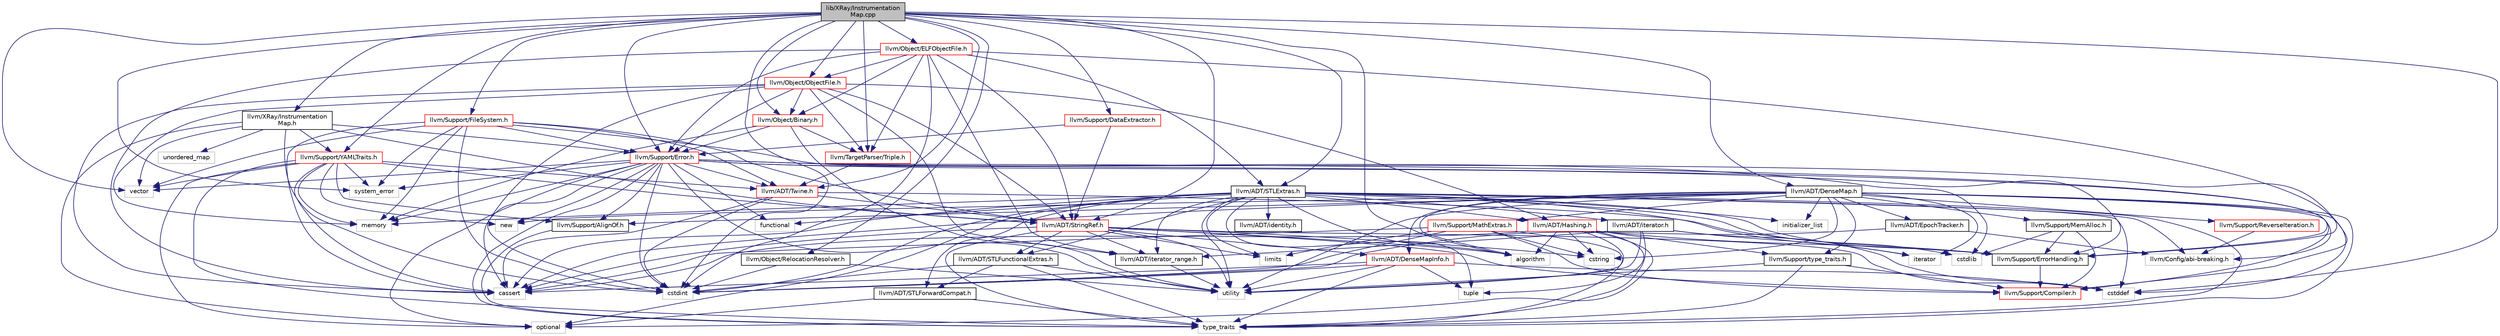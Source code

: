 digraph "lib/XRay/InstrumentationMap.cpp"
{
 // LATEX_PDF_SIZE
  bgcolor="transparent";
  edge [fontname="Helvetica",fontsize="10",labelfontname="Helvetica",labelfontsize="10"];
  node [fontname="Helvetica",fontsize="10",shape=record];
  Node1 [label="lib/XRay/Instrumentation\lMap.cpp",height=0.2,width=0.4,color="black", fillcolor="grey75", style="filled", fontcolor="black",tooltip=" "];
  Node1 -> Node2 [color="midnightblue",fontsize="10",style="solid",fontname="Helvetica"];
  Node2 [label="llvm/XRay/Instrumentation\lMap.h",height=0.2,width=0.4,color="black",URL="$InstrumentationMap_8h.html",tooltip=" "];
  Node2 -> Node3 [color="midnightblue",fontsize="10",style="solid",fontname="Helvetica"];
  Node3 [label="llvm/ADT/StringRef.h",height=0.2,width=0.4,color="red",URL="$StringRef_8h.html",tooltip=" "];
  Node3 -> Node4 [color="midnightblue",fontsize="10",style="solid",fontname="Helvetica"];
  Node4 [label="llvm/ADT/DenseMapInfo.h",height=0.2,width=0.4,color="red",URL="$DenseMapInfo_8h.html",tooltip=" "];
  Node4 -> Node5 [color="midnightblue",fontsize="10",style="solid",fontname="Helvetica"];
  Node5 [label="cassert",height=0.2,width=0.4,color="grey75",tooltip=" "];
  Node4 -> Node6 [color="midnightblue",fontsize="10",style="solid",fontname="Helvetica"];
  Node6 [label="cstddef",height=0.2,width=0.4,color="grey75",tooltip=" "];
  Node4 -> Node7 [color="midnightblue",fontsize="10",style="solid",fontname="Helvetica"];
  Node7 [label="cstdint",height=0.2,width=0.4,color="grey75",tooltip=" "];
  Node4 -> Node8 [color="midnightblue",fontsize="10",style="solid",fontname="Helvetica"];
  Node8 [label="tuple",height=0.2,width=0.4,color="grey75",tooltip=" "];
  Node4 -> Node9 [color="midnightblue",fontsize="10",style="solid",fontname="Helvetica"];
  Node9 [label="type_traits",height=0.2,width=0.4,color="grey75",tooltip=" "];
  Node4 -> Node10 [color="midnightblue",fontsize="10",style="solid",fontname="Helvetica"];
  Node10 [label="utility",height=0.2,width=0.4,color="grey75",tooltip=" "];
  Node3 -> Node12 [color="midnightblue",fontsize="10",style="solid",fontname="Helvetica"];
  Node12 [label="llvm/ADT/STLFunctionalExtras.h",height=0.2,width=0.4,color="black",URL="$STLFunctionalExtras_8h.html",tooltip=" "];
  Node12 -> Node13 [color="midnightblue",fontsize="10",style="solid",fontname="Helvetica"];
  Node13 [label="llvm/ADT/STLForwardCompat.h",height=0.2,width=0.4,color="black",URL="$STLForwardCompat_8h.html",tooltip=" "];
  Node13 -> Node14 [color="midnightblue",fontsize="10",style="solid",fontname="Helvetica"];
  Node14 [label="optional",height=0.2,width=0.4,color="grey75",tooltip=" "];
  Node13 -> Node9 [color="midnightblue",fontsize="10",style="solid",fontname="Helvetica"];
  Node12 -> Node7 [color="midnightblue",fontsize="10",style="solid",fontname="Helvetica"];
  Node12 -> Node9 [color="midnightblue",fontsize="10",style="solid",fontname="Helvetica"];
  Node12 -> Node10 [color="midnightblue",fontsize="10",style="solid",fontname="Helvetica"];
  Node3 -> Node15 [color="midnightblue",fontsize="10",style="solid",fontname="Helvetica"];
  Node15 [label="llvm/ADT/iterator_range.h",height=0.2,width=0.4,color="black",URL="$iterator__range_8h.html",tooltip=" "];
  Node15 -> Node10 [color="midnightblue",fontsize="10",style="solid",fontname="Helvetica"];
  Node3 -> Node16 [color="midnightblue",fontsize="10",style="solid",fontname="Helvetica"];
  Node16 [label="llvm/Support/Compiler.h",height=0.2,width=0.4,color="red",URL="$Compiler_8h.html",tooltip=" "];
  Node3 -> Node19 [color="midnightblue",fontsize="10",style="solid",fontname="Helvetica"];
  Node19 [label="algorithm",height=0.2,width=0.4,color="grey75",tooltip=" "];
  Node3 -> Node5 [color="midnightblue",fontsize="10",style="solid",fontname="Helvetica"];
  Node3 -> Node6 [color="midnightblue",fontsize="10",style="solid",fontname="Helvetica"];
  Node3 -> Node20 [color="midnightblue",fontsize="10",style="solid",fontname="Helvetica"];
  Node20 [label="cstring",height=0.2,width=0.4,color="grey75",tooltip=" "];
  Node3 -> Node21 [color="midnightblue",fontsize="10",style="solid",fontname="Helvetica"];
  Node21 [label="limits",height=0.2,width=0.4,color="grey75",tooltip=" "];
  Node3 -> Node9 [color="midnightblue",fontsize="10",style="solid",fontname="Helvetica"];
  Node3 -> Node10 [color="midnightblue",fontsize="10",style="solid",fontname="Helvetica"];
  Node2 -> Node24 [color="midnightblue",fontsize="10",style="solid",fontname="Helvetica"];
  Node24 [label="llvm/Support/Error.h",height=0.2,width=0.4,color="red",URL="$Support_2Error_8h.html",tooltip=" "];
  Node24 -> Node58 [color="midnightblue",fontsize="10",style="solid",fontname="Helvetica"];
  Node58 [label="llvm/ADT/Twine.h",height=0.2,width=0.4,color="red",URL="$Twine_8h.html",tooltip=" "];
  Node58 -> Node3 [color="midnightblue",fontsize="10",style="solid",fontname="Helvetica"];
  Node58 -> Node48 [color="midnightblue",fontsize="10",style="solid",fontname="Helvetica"];
  Node48 [label="llvm/Support/ErrorHandling.h",height=0.2,width=0.4,color="black",URL="$Support_2ErrorHandling_8h.html",tooltip=" "];
  Node48 -> Node16 [color="midnightblue",fontsize="10",style="solid",fontname="Helvetica"];
  Node58 -> Node5 [color="midnightblue",fontsize="10",style="solid",fontname="Helvetica"];
  Node58 -> Node7 [color="midnightblue",fontsize="10",style="solid",fontname="Helvetica"];
  Node24 -> Node54 [color="midnightblue",fontsize="10",style="solid",fontname="Helvetica"];
  Node54 [label="llvm/Config/abi-breaking.h",height=0.2,width=0.4,color="grey75",tooltip=" "];
  Node24 -> Node59 [color="midnightblue",fontsize="10",style="solid",fontname="Helvetica"];
  Node59 [label="llvm/Support/AlignOf.h",height=0.2,width=0.4,color="black",URL="$AlignOf_8h.html",tooltip=" "];
  Node59 -> Node9 [color="midnightblue",fontsize="10",style="solid",fontname="Helvetica"];
  Node24 -> Node16 [color="midnightblue",fontsize="10",style="solid",fontname="Helvetica"];
  Node24 -> Node48 [color="midnightblue",fontsize="10",style="solid",fontname="Helvetica"];
  Node24 -> Node5 [color="midnightblue",fontsize="10",style="solid",fontname="Helvetica"];
  Node24 -> Node7 [color="midnightblue",fontsize="10",style="solid",fontname="Helvetica"];
  Node24 -> Node29 [color="midnightblue",fontsize="10",style="solid",fontname="Helvetica"];
  Node29 [label="cstdlib",height=0.2,width=0.4,color="grey75",tooltip=" "];
  Node24 -> Node30 [color="midnightblue",fontsize="10",style="solid",fontname="Helvetica"];
  Node30 [label="functional",height=0.2,width=0.4,color="grey75",tooltip=" "];
  Node24 -> Node33 [color="midnightblue",fontsize="10",style="solid",fontname="Helvetica"];
  Node33 [label="memory",height=0.2,width=0.4,color="grey75",tooltip=" "];
  Node24 -> Node34 [color="midnightblue",fontsize="10",style="solid",fontname="Helvetica"];
  Node34 [label="new",height=0.2,width=0.4,color="grey75",tooltip=" "];
  Node24 -> Node14 [color="midnightblue",fontsize="10",style="solid",fontname="Helvetica"];
  Node24 -> Node62 [color="midnightblue",fontsize="10",style="solid",fontname="Helvetica"];
  Node62 [label="system_error",height=0.2,width=0.4,color="grey75",tooltip=" "];
  Node24 -> Node9 [color="midnightblue",fontsize="10",style="solid",fontname="Helvetica"];
  Node24 -> Node10 [color="midnightblue",fontsize="10",style="solid",fontname="Helvetica"];
  Node24 -> Node56 [color="midnightblue",fontsize="10",style="solid",fontname="Helvetica"];
  Node56 [label="vector",height=0.2,width=0.4,color="grey75",tooltip=" "];
  Node2 -> Node66 [color="midnightblue",fontsize="10",style="solid",fontname="Helvetica"];
  Node66 [label="llvm/Support/YAMLTraits.h",height=0.2,width=0.4,color="red",URL="$YAMLTraits_8h.html",tooltip=" "];
  Node66 -> Node3 [color="midnightblue",fontsize="10",style="solid",fontname="Helvetica"];
  Node66 -> Node58 [color="midnightblue",fontsize="10",style="solid",fontname="Helvetica"];
  Node66 -> Node59 [color="midnightblue",fontsize="10",style="solid",fontname="Helvetica"];
  Node66 -> Node5 [color="midnightblue",fontsize="10",style="solid",fontname="Helvetica"];
  Node66 -> Node33 [color="midnightblue",fontsize="10",style="solid",fontname="Helvetica"];
  Node66 -> Node34 [color="midnightblue",fontsize="10",style="solid",fontname="Helvetica"];
  Node66 -> Node14 [color="midnightblue",fontsize="10",style="solid",fontname="Helvetica"];
  Node66 -> Node62 [color="midnightblue",fontsize="10",style="solid",fontname="Helvetica"];
  Node66 -> Node9 [color="midnightblue",fontsize="10",style="solid",fontname="Helvetica"];
  Node66 -> Node56 [color="midnightblue",fontsize="10",style="solid",fontname="Helvetica"];
  Node2 -> Node7 [color="midnightblue",fontsize="10",style="solid",fontname="Helvetica"];
  Node2 -> Node14 [color="midnightblue",fontsize="10",style="solid",fontname="Helvetica"];
  Node2 -> Node85 [color="midnightblue",fontsize="10",style="solid",fontname="Helvetica"];
  Node85 [label="unordered_map",height=0.2,width=0.4,color="grey75",tooltip=" "];
  Node2 -> Node56 [color="midnightblue",fontsize="10",style="solid",fontname="Helvetica"];
  Node1 -> Node86 [color="midnightblue",fontsize="10",style="solid",fontname="Helvetica"];
  Node86 [label="llvm/ADT/DenseMap.h",height=0.2,width=0.4,color="black",URL="$DenseMap_8h.html",tooltip=" "];
  Node86 -> Node4 [color="midnightblue",fontsize="10",style="solid",fontname="Helvetica"];
  Node86 -> Node87 [color="midnightblue",fontsize="10",style="solid",fontname="Helvetica"];
  Node87 [label="llvm/ADT/EpochTracker.h",height=0.2,width=0.4,color="black",URL="$EpochTracker_8h.html",tooltip=" "];
  Node87 -> Node54 [color="midnightblue",fontsize="10",style="solid",fontname="Helvetica"];
  Node87 -> Node7 [color="midnightblue",fontsize="10",style="solid",fontname="Helvetica"];
  Node86 -> Node59 [color="midnightblue",fontsize="10",style="solid",fontname="Helvetica"];
  Node86 -> Node16 [color="midnightblue",fontsize="10",style="solid",fontname="Helvetica"];
  Node86 -> Node38 [color="midnightblue",fontsize="10",style="solid",fontname="Helvetica"];
  Node38 [label="llvm/Support/MathExtras.h",height=0.2,width=0.4,color="red",URL="$MathExtras_8h.html",tooltip=" "];
  Node38 -> Node16 [color="midnightblue",fontsize="10",style="solid",fontname="Helvetica"];
  Node38 -> Node5 [color="midnightblue",fontsize="10",style="solid",fontname="Helvetica"];
  Node38 -> Node7 [color="midnightblue",fontsize="10",style="solid",fontname="Helvetica"];
  Node38 -> Node20 [color="midnightblue",fontsize="10",style="solid",fontname="Helvetica"];
  Node38 -> Node21 [color="midnightblue",fontsize="10",style="solid",fontname="Helvetica"];
  Node38 -> Node9 [color="midnightblue",fontsize="10",style="solid",fontname="Helvetica"];
  Node86 -> Node71 [color="midnightblue",fontsize="10",style="solid",fontname="Helvetica"];
  Node71 [label="llvm/Support/MemAlloc.h",height=0.2,width=0.4,color="black",URL="$MemAlloc_8h.html",tooltip=" "];
  Node71 -> Node16 [color="midnightblue",fontsize="10",style="solid",fontname="Helvetica"];
  Node71 -> Node48 [color="midnightblue",fontsize="10",style="solid",fontname="Helvetica"];
  Node71 -> Node29 [color="midnightblue",fontsize="10",style="solid",fontname="Helvetica"];
  Node86 -> Node88 [color="midnightblue",fontsize="10",style="solid",fontname="Helvetica"];
  Node88 [label="llvm/Support/ReverseIteration.h",height=0.2,width=0.4,color="red",URL="$ReverseIteration_8h.html",tooltip=" "];
  Node88 -> Node54 [color="midnightblue",fontsize="10",style="solid",fontname="Helvetica"];
  Node86 -> Node28 [color="midnightblue",fontsize="10",style="solid",fontname="Helvetica"];
  Node28 [label="llvm/Support/type_traits.h",height=0.2,width=0.4,color="black",URL="$type__traits_8h.html",tooltip=" "];
  Node28 -> Node16 [color="midnightblue",fontsize="10",style="solid",fontname="Helvetica"];
  Node28 -> Node9 [color="midnightblue",fontsize="10",style="solid",fontname="Helvetica"];
  Node28 -> Node10 [color="midnightblue",fontsize="10",style="solid",fontname="Helvetica"];
  Node86 -> Node19 [color="midnightblue",fontsize="10",style="solid",fontname="Helvetica"];
  Node86 -> Node5 [color="midnightblue",fontsize="10",style="solid",fontname="Helvetica"];
  Node86 -> Node6 [color="midnightblue",fontsize="10",style="solid",fontname="Helvetica"];
  Node86 -> Node20 [color="midnightblue",fontsize="10",style="solid",fontname="Helvetica"];
  Node86 -> Node31 [color="midnightblue",fontsize="10",style="solid",fontname="Helvetica"];
  Node31 [label="initializer_list",height=0.2,width=0.4,color="grey75",tooltip=" "];
  Node86 -> Node32 [color="midnightblue",fontsize="10",style="solid",fontname="Helvetica"];
  Node32 [label="iterator",height=0.2,width=0.4,color="grey75",tooltip=" "];
  Node86 -> Node34 [color="midnightblue",fontsize="10",style="solid",fontname="Helvetica"];
  Node86 -> Node9 [color="midnightblue",fontsize="10",style="solid",fontname="Helvetica"];
  Node86 -> Node10 [color="midnightblue",fontsize="10",style="solid",fontname="Helvetica"];
  Node1 -> Node51 [color="midnightblue",fontsize="10",style="solid",fontname="Helvetica"];
  Node51 [label="llvm/ADT/STLExtras.h",height=0.2,width=0.4,color="black",URL="$STLExtras_8h.html",tooltip=" "];
  Node51 -> Node42 [color="midnightblue",fontsize="10",style="solid",fontname="Helvetica"];
  Node42 [label="llvm/ADT/Hashing.h",height=0.2,width=0.4,color="red",URL="$Hashing_8h.html",tooltip=" "];
  Node42 -> Node48 [color="midnightblue",fontsize="10",style="solid",fontname="Helvetica"];
  Node42 -> Node28 [color="midnightblue",fontsize="10",style="solid",fontname="Helvetica"];
  Node42 -> Node19 [color="midnightblue",fontsize="10",style="solid",fontname="Helvetica"];
  Node42 -> Node5 [color="midnightblue",fontsize="10",style="solid",fontname="Helvetica"];
  Node42 -> Node20 [color="midnightblue",fontsize="10",style="solid",fontname="Helvetica"];
  Node42 -> Node14 [color="midnightblue",fontsize="10",style="solid",fontname="Helvetica"];
  Node42 -> Node8 [color="midnightblue",fontsize="10",style="solid",fontname="Helvetica"];
  Node42 -> Node10 [color="midnightblue",fontsize="10",style="solid",fontname="Helvetica"];
  Node51 -> Node13 [color="midnightblue",fontsize="10",style="solid",fontname="Helvetica"];
  Node51 -> Node12 [color="midnightblue",fontsize="10",style="solid",fontname="Helvetica"];
  Node51 -> Node52 [color="midnightblue",fontsize="10",style="solid",fontname="Helvetica"];
  Node52 [label="llvm/ADT/identity.h",height=0.2,width=0.4,color="black",URL="$identity_8h.html",tooltip=" "];
  Node51 -> Node53 [color="midnightblue",fontsize="10",style="solid",fontname="Helvetica"];
  Node53 [label="llvm/ADT/iterator.h",height=0.2,width=0.4,color="black",URL="$iterator_8h.html",tooltip=" "];
  Node53 -> Node15 [color="midnightblue",fontsize="10",style="solid",fontname="Helvetica"];
  Node53 -> Node6 [color="midnightblue",fontsize="10",style="solid",fontname="Helvetica"];
  Node53 -> Node32 [color="midnightblue",fontsize="10",style="solid",fontname="Helvetica"];
  Node53 -> Node9 [color="midnightblue",fontsize="10",style="solid",fontname="Helvetica"];
  Node53 -> Node10 [color="midnightblue",fontsize="10",style="solid",fontname="Helvetica"];
  Node51 -> Node15 [color="midnightblue",fontsize="10",style="solid",fontname="Helvetica"];
  Node51 -> Node54 [color="midnightblue",fontsize="10",style="solid",fontname="Helvetica"];
  Node51 -> Node48 [color="midnightblue",fontsize="10",style="solid",fontname="Helvetica"];
  Node51 -> Node19 [color="midnightblue",fontsize="10",style="solid",fontname="Helvetica"];
  Node51 -> Node5 [color="midnightblue",fontsize="10",style="solid",fontname="Helvetica"];
  Node51 -> Node6 [color="midnightblue",fontsize="10",style="solid",fontname="Helvetica"];
  Node51 -> Node7 [color="midnightblue",fontsize="10",style="solid",fontname="Helvetica"];
  Node51 -> Node29 [color="midnightblue",fontsize="10",style="solid",fontname="Helvetica"];
  Node51 -> Node30 [color="midnightblue",fontsize="10",style="solid",fontname="Helvetica"];
  Node51 -> Node31 [color="midnightblue",fontsize="10",style="solid",fontname="Helvetica"];
  Node51 -> Node32 [color="midnightblue",fontsize="10",style="solid",fontname="Helvetica"];
  Node51 -> Node21 [color="midnightblue",fontsize="10",style="solid",fontname="Helvetica"];
  Node51 -> Node33 [color="midnightblue",fontsize="10",style="solid",fontname="Helvetica"];
  Node51 -> Node14 [color="midnightblue",fontsize="10",style="solid",fontname="Helvetica"];
  Node51 -> Node8 [color="midnightblue",fontsize="10",style="solid",fontname="Helvetica"];
  Node51 -> Node9 [color="midnightblue",fontsize="10",style="solid",fontname="Helvetica"];
  Node51 -> Node10 [color="midnightblue",fontsize="10",style="solid",fontname="Helvetica"];
  Node1 -> Node3 [color="midnightblue",fontsize="10",style="solid",fontname="Helvetica"];
  Node1 -> Node58 [color="midnightblue",fontsize="10",style="solid",fontname="Helvetica"];
  Node1 -> Node89 [color="midnightblue",fontsize="10",style="solid",fontname="Helvetica"];
  Node89 [label="llvm/Object/Binary.h",height=0.2,width=0.4,color="red",URL="$Binary_8h.html",tooltip=" "];
  Node89 -> Node24 [color="midnightblue",fontsize="10",style="solid",fontname="Helvetica"];
  Node89 -> Node91 [color="midnightblue",fontsize="10",style="solid",fontname="Helvetica"];
  Node91 [label="llvm/TargetParser/Triple.h",height=0.2,width=0.4,color="red",URL="$Triple_8h.html",tooltip=" "];
  Node91 -> Node58 [color="midnightblue",fontsize="10",style="solid",fontname="Helvetica"];
  Node89 -> Node33 [color="midnightblue",fontsize="10",style="solid",fontname="Helvetica"];
  Node89 -> Node10 [color="midnightblue",fontsize="10",style="solid",fontname="Helvetica"];
  Node1 -> Node93 [color="midnightblue",fontsize="10",style="solid",fontname="Helvetica"];
  Node93 [label="llvm/Object/ELFObjectFile.h",height=0.2,width=0.4,color="red",URL="$ELFObjectFile_8h.html",tooltip=" "];
  Node93 -> Node51 [color="midnightblue",fontsize="10",style="solid",fontname="Helvetica"];
  Node93 -> Node3 [color="midnightblue",fontsize="10",style="solid",fontname="Helvetica"];
  Node93 -> Node15 [color="midnightblue",fontsize="10",style="solid",fontname="Helvetica"];
  Node93 -> Node89 [color="midnightblue",fontsize="10",style="solid",fontname="Helvetica"];
  Node93 -> Node121 [color="midnightblue",fontsize="10",style="solid",fontname="Helvetica"];
  Node121 [label="llvm/Object/ObjectFile.h",height=0.2,width=0.4,color="red",URL="$ObjectFile_8h.html",tooltip=" "];
  Node121 -> Node42 [color="midnightblue",fontsize="10",style="solid",fontname="Helvetica"];
  Node121 -> Node3 [color="midnightblue",fontsize="10",style="solid",fontname="Helvetica"];
  Node121 -> Node15 [color="midnightblue",fontsize="10",style="solid",fontname="Helvetica"];
  Node121 -> Node89 [color="midnightblue",fontsize="10",style="solid",fontname="Helvetica"];
  Node121 -> Node24 [color="midnightblue",fontsize="10",style="solid",fontname="Helvetica"];
  Node121 -> Node91 [color="midnightblue",fontsize="10",style="solid",fontname="Helvetica"];
  Node121 -> Node5 [color="midnightblue",fontsize="10",style="solid",fontname="Helvetica"];
  Node121 -> Node7 [color="midnightblue",fontsize="10",style="solid",fontname="Helvetica"];
  Node121 -> Node33 [color="midnightblue",fontsize="10",style="solid",fontname="Helvetica"];
  Node93 -> Node24 [color="midnightblue",fontsize="10",style="solid",fontname="Helvetica"];
  Node93 -> Node48 [color="midnightblue",fontsize="10",style="solid",fontname="Helvetica"];
  Node93 -> Node91 [color="midnightblue",fontsize="10",style="solid",fontname="Helvetica"];
  Node93 -> Node5 [color="midnightblue",fontsize="10",style="solid",fontname="Helvetica"];
  Node93 -> Node7 [color="midnightblue",fontsize="10",style="solid",fontname="Helvetica"];
  Node1 -> Node121 [color="midnightblue",fontsize="10",style="solid",fontname="Helvetica"];
  Node1 -> Node139 [color="midnightblue",fontsize="10",style="solid",fontname="Helvetica"];
  Node139 [label="llvm/Object/RelocationResolver.h",height=0.2,width=0.4,color="black",URL="$RelocationResolver_8h.html",tooltip=" "];
  Node139 -> Node7 [color="midnightblue",fontsize="10",style="solid",fontname="Helvetica"];
  Node139 -> Node10 [color="midnightblue",fontsize="10",style="solid",fontname="Helvetica"];
  Node1 -> Node129 [color="midnightblue",fontsize="10",style="solid",fontname="Helvetica"];
  Node129 [label="llvm/Support/DataExtractor.h",height=0.2,width=0.4,color="red",URL="$DataExtractor_8h.html",tooltip=" "];
  Node129 -> Node3 [color="midnightblue",fontsize="10",style="solid",fontname="Helvetica"];
  Node129 -> Node24 [color="midnightblue",fontsize="10",style="solid",fontname="Helvetica"];
  Node1 -> Node24 [color="midnightblue",fontsize="10",style="solid",fontname="Helvetica"];
  Node1 -> Node140 [color="midnightblue",fontsize="10",style="solid",fontname="Helvetica"];
  Node140 [label="llvm/Support/FileSystem.h",height=0.2,width=0.4,color="red",URL="$FileSystem_8h.html",tooltip=" "];
  Node140 -> Node3 [color="midnightblue",fontsize="10",style="solid",fontname="Helvetica"];
  Node140 -> Node58 [color="midnightblue",fontsize="10",style="solid",fontname="Helvetica"];
  Node140 -> Node24 [color="midnightblue",fontsize="10",style="solid",fontname="Helvetica"];
  Node140 -> Node48 [color="midnightblue",fontsize="10",style="solid",fontname="Helvetica"];
  Node140 -> Node5 [color="midnightblue",fontsize="10",style="solid",fontname="Helvetica"];
  Node140 -> Node7 [color="midnightblue",fontsize="10",style="solid",fontname="Helvetica"];
  Node140 -> Node33 [color="midnightblue",fontsize="10",style="solid",fontname="Helvetica"];
  Node140 -> Node62 [color="midnightblue",fontsize="10",style="solid",fontname="Helvetica"];
  Node140 -> Node56 [color="midnightblue",fontsize="10",style="solid",fontname="Helvetica"];
  Node1 -> Node66 [color="midnightblue",fontsize="10",style="solid",fontname="Helvetica"];
  Node1 -> Node91 [color="midnightblue",fontsize="10",style="solid",fontname="Helvetica"];
  Node1 -> Node19 [color="midnightblue",fontsize="10",style="solid",fontname="Helvetica"];
  Node1 -> Node6 [color="midnightblue",fontsize="10",style="solid",fontname="Helvetica"];
  Node1 -> Node7 [color="midnightblue",fontsize="10",style="solid",fontname="Helvetica"];
  Node1 -> Node62 [color="midnightblue",fontsize="10",style="solid",fontname="Helvetica"];
  Node1 -> Node56 [color="midnightblue",fontsize="10",style="solid",fontname="Helvetica"];
}
